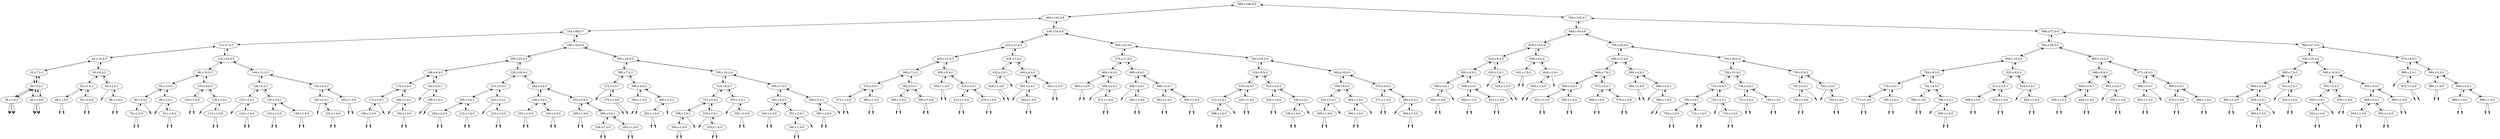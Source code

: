 digraph Blahblah{
{rank = same ; "588"};
nulll28 [shape=point];
28 -> nulll28;
28[label="28,s:1,h:0"];
28 -> 36[style=dashed];
nullr28 [shape=point];
28 -> nullr28;
36 -> 28;
36[label="36,s:3,h:1"];
36 -> 20[style=dashed];
nulll40 [shape=point];
40 -> nulll40;
40[label="40,s:1,h:0"];
40 -> 36[style=dashed];
nullr40 [shape=point];
40 -> nullr40;
36 -> 40;
20 -> 36;
20[label="20,s:7,h:2"];
20 -> 44[style=dashed];
nulll28 [shape=point];
28 -> nulll28;
28[label="28,s:1,h:0"];
28 -> 36[style=dashed];
nullr28 [shape=point];
28 -> nullr28;
36 -> 28;
36[label="36,s:3,h:1"];
36 -> 20[style=dashed];
nulll40 [shape=point];
40 -> nulll40;
40[label="40,s:1,h:0"];
40 -> 36[style=dashed];
nullr40 [shape=point];
40 -> nullr40;
36 -> 40;
20 -> 36;
44 -> 20;
44[label="44,s:14,h:3"];
44 -> 72[style=dashed];
nulll48 [shape=point];
48 -> nulll48;
48[label="48,s:1,h:0"];
48 -> 52[style=dashed];
nullr48 [shape=point];
48 -> nullr48;
52 -> 48;
52[label="52,s:3,h:1"];
52 -> 60[style=dashed];
nulll56 [shape=point];
56 -> nulll56;
56[label="56,s:1,h:0"];
56 -> 52[style=dashed];
nullr56 [shape=point];
56 -> nullr56;
52 -> 56;
60 -> 52;
60[label="60,s:6,h:2"];
60 -> 44[style=dashed];
nulll64 [shape=point];
64 -> nulll64;
64[label="64,s:2,h:1"];
64 -> 60[style=dashed];
nulll68 [shape=point];
68 -> nulll68;
68[label="68,s:1,h:0"];
68 -> 64[style=dashed];
nullr68 [shape=point];
68 -> nullr68;
64 -> 68;
60 -> 64;
44 -> 60;
72 -> 44;
72[label="72,s:37,h:5"];
72 -> 164[style=dashed];
nulll76 [shape=point];
76 -> nulll76;
76[label="76,s:1,h:0"];
76 -> 80[style=dashed];
nullr76 [shape=point];
76 -> nullr76;
80 -> 76;
80[label="80,s:2,h:1"];
80 -> 84[style=dashed];
nullr80 [shape=point];
80 -> nullr80;
84 -> 80;
84[label="84,s:5,h:2"];
84 -> 96[style=dashed];
nulll88 [shape=point];
88 -> nulll88;
88[label="88,s:2,h:1"];
88 -> 84[style=dashed];
nulll92 [shape=point];
92 -> nulll92;
92[label="92,s:1,h:0"];
92 -> 88[style=dashed];
nullr92 [shape=point];
92 -> nullr92;
88 -> 92;
84 -> 88;
96 -> 84;
96[label="96,s:10,h:3"];
96 -> 116[style=dashed];
nulll100 [shape=point];
100 -> nulll100;
100[label="100,s:1,h:0"];
100 -> 104[style=dashed];
nullr100 [shape=point];
100 -> nullr100;
104 -> 100;
104[label="104,s:4,h:2"];
104 -> 96[style=dashed];
nulll108 [shape=point];
108 -> nulll108;
108[label="108,s:2,h:1"];
108 -> 104[style=dashed];
nulll112 [shape=point];
112 -> nulll112;
112[label="112,s:1,h:0"];
112 -> 108[style=dashed];
nullr112 [shape=point];
112 -> nullr112;
108 -> 112;
104 -> 108;
96 -> 104;
116 -> 96;
116[label="116,s:22,h:4"];
116 -> 72[style=dashed];
nulll120 [shape=point];
120 -> nulll120;
120[label="120,s:2,h:1"];
120 -> 128[style=dashed];
nulll124 [shape=point];
124 -> nulll124;
124[label="124,s:1,h:0"];
124 -> 120[style=dashed];
nullr124 [shape=point];
124 -> nullr124;
120 -> 124;
128 -> 120;
128[label="128,s:6,h:2"];
128 -> 144[style=dashed];
nulll132 [shape=point];
132 -> nulll132;
132[label="132,s:1,h:0"];
132 -> 136[style=dashed];
nullr132 [shape=point];
132 -> nullr132;
136 -> 132;
136[label="136,s:3,h:1"];
136 -> 128[style=dashed];
nulll140 [shape=point];
140 -> nulll140;
140[label="140,s:1,h:0"];
140 -> 136[style=dashed];
nullr140 [shape=point];
140 -> nullr140;
136 -> 140;
128 -> 136;
144 -> 128;
144[label="144,s:11,h:3"];
144 -> 116[style=dashed];
nulll148 [shape=point];
148 -> nulll148;
148[label="148,s:2,h:1"];
148 -> 156[style=dashed];
nulll152 [shape=point];
152 -> nulll152;
152[label="152,s:1,h:0"];
152 -> 148[style=dashed];
nullr152 [shape=point];
152 -> nullr152;
148 -> 152;
156 -> 148;
156[label="156,s:4,h:2"];
156 -> 144[style=dashed];
nulll160 [shape=point];
160 -> nulll160;
160[label="160,s:1,h:0"];
160 -> 156[style=dashed];
nullr160 [shape=point];
160 -> nullr160;
156 -> 160;
144 -> 156;
116 -> 144;
72 -> 116;
164 -> 72;
164[label="164,s:88,h:7"];
164 -> 368[style=dashed];
nulll168 [shape=point];
168 -> nulll168;
168[label="168,s:1,h:0"];
168 -> 172[style=dashed];
nullr168 [shape=point];
168 -> nullr168;
172 -> 168;
172[label="172,s:2,h:1"];
172 -> 176[style=dashed];
nullr172 [shape=point];
172 -> nullr172;
176 -> 172;
176[label="176,s:5,h:2"];
176 -> 188[style=dashed];
nulll180 [shape=point];
180 -> nulll180;
180[label="180,s:2,h:1"];
180 -> 176[style=dashed];
nulll184 [shape=point];
184 -> nulll184;
184[label="184,s:1,h:0"];
184 -> 180[style=dashed];
nullr184 [shape=point];
184 -> nullr184;
180 -> 184;
176 -> 180;
188 -> 176;
188[label="188,s:8,h:3"];
188 -> 200[style=dashed];
nulll192 [shape=point];
192 -> nulll192;
192[label="192,s:2,h:1"];
192 -> 188[style=dashed];
nulll196 [shape=point];
196 -> nulll196;
196[label="196,s:1,h:0"];
196 -> 192[style=dashed];
nullr196 [shape=point];
196 -> nullr196;
192 -> 196;
188 -> 192;
200 -> 188;
200[label="200,s:25,h:5"];
200 -> 268[style=dashed];
nulll204 [shape=point];
204 -> nulll204;
204[label="204,s:1,h:0"];
204 -> 208[style=dashed];
nullr204 [shape=point];
204 -> nullr204;
208 -> 204;
208[label="208,s:3,h:1"];
208 -> 216[style=dashed];
nulll212 [shape=point];
212 -> nulll212;
212[label="212,s:1,h:0"];
212 -> 208[style=dashed];
nullr212 [shape=point];
212 -> nullr212;
208 -> 212;
216 -> 208;
216[label="216,s:6,h:2"];
216 -> 228[style=dashed];
nulll220 [shape=point];
220 -> nulll220;
220[label="220,s:2,h:1"];
220 -> 216[style=dashed];
nulll224 [shape=point];
224 -> nulll224;
224[label="224,s:1,h:0"];
224 -> 220[style=dashed];
nullr224 [shape=point];
224 -> nullr224;
220 -> 224;
216 -> 220;
228 -> 216;
228[label="228,s:16,h:4"];
228 -> 200[style=dashed];
nulll232 [shape=point];
232 -> nulll232;
232[label="232,s:1,h:0"];
232 -> 236[style=dashed];
nullr232 [shape=point];
232 -> nullr232;
236 -> 232;
236[label="236,s:3,h:1"];
236 -> 244[style=dashed];
nulll240 [shape=point];
240 -> nulll240;
240[label="240,s:1,h:0"];
240 -> 236[style=dashed];
nullr240 [shape=point];
240 -> nullr240;
236 -> 240;
244 -> 236;
244[label="244,s:9,h:3"];
244 -> 228[style=dashed];
nulll248 [shape=point];
248 -> nulll248;
248[label="248,s:1,h:0"];
248 -> 252[style=dashed];
nullr248 [shape=point];
248 -> nullr248;
252 -> 248;
252[label="252,s:5,h:2"];
252 -> 244[style=dashed];
nulll256 [shape=point];
256 -> nulll256;
256[label="256,s:1,h:0"];
256 -> 260[style=dashed];
nullr256 [shape=point];
256 -> nullr256;
260 -> 256;
260[label="260,s:3,h:1"];
260 -> 252[style=dashed];
nulll264 [shape=point];
264 -> nulll264;
264[label="264,s:1,h:0"];
264 -> 260[style=dashed];
nullr264 [shape=point];
264 -> nullr264;
260 -> 264;
252 -> 260;
244 -> 252;
228 -> 244;
200 -> 228;
268 -> 200;
268[label="268,s:50,h:6"];
268 -> 164[style=dashed];
nulll272 [shape=point];
272 -> nulll272;
272[label="272,s:2,h:1"];
272 -> 280[style=dashed];
nulll276 [shape=point];
276 -> nulll276;
276[label="276,s:1,h:0"];
276 -> 272[style=dashed];
nullr276 [shape=point];
276 -> nullr276;
272 -> 276;
280 -> 272;
280[label="280,s:7,h:3"];
280 -> 300[style=dashed];
nulll284 [shape=point];
284 -> nulll284;
284[label="284,s:1,h:0"];
284 -> 288[style=dashed];
nullr284 [shape=point];
284 -> nullr284;
288 -> 284;
288[label="288,s:4,h:2"];
288 -> 280[style=dashed];
nulll292 [shape=point];
292 -> nulll292;
292[label="292,s:1,h:0"];
292 -> 296[style=dashed];
nullr292 [shape=point];
292 -> nullr292;
296 -> 292;
296[label="296,s:2,h:1"];
296 -> 288[style=dashed];
nullr296 [shape=point];
296 -> nullr296;
288 -> 296;
280 -> 288;
300 -> 280;
300[label="300,s:24,h:5"];
300 -> 268[style=dashed];
nulll304 [shape=point];
304 -> nulll304;
304[label="304,s:1,h:0"];
304 -> 308[style=dashed];
nullr304 [shape=point];
304 -> nullr304;
308 -> 304;
308[label="308,s:2,h:1"];
308 -> 312[style=dashed];
nullr308 [shape=point];
308 -> nullr308;
312 -> 308;
312[label="312,s:5,h:2"];
312 -> 324[style=dashed];
nulll316 [shape=point];
316 -> nulll316;
316[label="316,s:2,h:1"];
316 -> 312[style=dashed];
nulll320 [shape=point];
320 -> nulll320;
320[label="320,s:1,h:0"];
320 -> 316[style=dashed];
nullr320 [shape=point];
320 -> nullr320;
316 -> 320;
312 -> 316;
324 -> 312;
324[label="324,s:8,h:3"];
324 -> 336[style=dashed];
nulll328 [shape=point];
328 -> nulll328;
328[label="328,s:2,h:1"];
328 -> 324[style=dashed];
nulll332 [shape=point];
332 -> nulll332;
332[label="332,s:1,h:0"];
332 -> 328[style=dashed];
nullr332 [shape=point];
332 -> nullr332;
328 -> 332;
324 -> 328;
336 -> 324;
336[label="336,s:16,h:4"];
336 -> 300[style=dashed];
nulll340 [shape=point];
340 -> nulll340;
340[label="340,s:1,h:0"];
340 -> 344[style=dashed];
nullr340 [shape=point];
340 -> nullr340;
344 -> 340;
344[label="344,s:4,h:2"];
344 -> 356[style=dashed];
nulll348 [shape=point];
348 -> nulll348;
348[label="348,s:1,h:0"];
348 -> 352[style=dashed];
nullr348 [shape=point];
348 -> nullr348;
352 -> 348;
352[label="352,s:2,h:1"];
352 -> 344[style=dashed];
nullr352 [shape=point];
352 -> nullr352;
344 -> 352;
356 -> 344;
356[label="356,s:7,h:3"];
356 -> 336[style=dashed];
nulll360 [shape=point];
360 -> nulll360;
360[label="360,s:1,h:0"];
360 -> 364[style=dashed];
nullr360 [shape=point];
360 -> nullr360;
364 -> 360;
364[label="364,s:2,h:1"];
364 -> 356[style=dashed];
nullr364 [shape=point];
364 -> nullr364;
356 -> 364;
336 -> 356;
300 -> 336;
268 -> 300;
164 -> 268;
368 -> 164;
368[label="368,s:143,h:8"];
368 -> 588[style=dashed];
nulll372 [shape=point];
372 -> nulll372;
372[label="372,s:1,h:0"];
372 -> 376[style=dashed];
nullr372 [shape=point];
372 -> nullr372;
376 -> 372;
376[label="376,s:3,h:1"];
376 -> 384[style=dashed];
nulll380 [shape=point];
380 -> nulll380;
380[label="380,s:1,h:0"];
380 -> 376[style=dashed];
nullr380 [shape=point];
380 -> nullr380;
376 -> 380;
384 -> 376;
384[label="384,s:7,h:2"];
384 -> 400[style=dashed];
nulll388 [shape=point];
388 -> nulll388;
388[label="388,s:1,h:0"];
388 -> 392[style=dashed];
nullr388 [shape=point];
388 -> nullr388;
392 -> 388;
392[label="392,s:3,h:1"];
392 -> 384[style=dashed];
nulll396 [shape=point];
396 -> nulll396;
396[label="396,s:1,h:0"];
396 -> 392[style=dashed];
nullr396 [shape=point];
396 -> nullr396;
392 -> 396;
384 -> 392;
400 -> 384;
400[label="400,s:13,h:3"];
400 -> 424[style=dashed];
nulll404 [shape=point];
404 -> nulll404;
404[label="404,s:1,h:0"];
404 -> 408[style=dashed];
nullr404 [shape=point];
404 -> nullr404;
408 -> 404;
408[label="408,s:5,h:2"];
408 -> 400[style=dashed];
nulll412 [shape=point];
412 -> nulll412;
412[label="412,s:1,h:0"];
412 -> 416[style=dashed];
nullr412 [shape=point];
412 -> nullr412;
416 -> 412;
416[label="416,s:3,h:1"];
416 -> 408[style=dashed];
nulll420 [shape=point];
420 -> nulll420;
420[label="420,s:1,h:0"];
420 -> 416[style=dashed];
nullr420 [shape=point];
420 -> nullr420;
416 -> 420;
408 -> 416;
400 -> 408;
424 -> 400;
424[label="424,s:21,h:4"];
424 -> 456[style=dashed];
nulll428 [shape=point];
428 -> nulll428;
428[label="428,s:1,h:0"];
428 -> 432[style=dashed];
nullr428 [shape=point];
428 -> nullr428;
432 -> 428;
432[label="432,s:2,h:1"];
432 -> 436[style=dashed];
nullr432 [shape=point];
432 -> nullr432;
436 -> 432;
436[label="436,s:7,h:3"];
436 -> 424[style=dashed];
nulll440 [shape=point];
440 -> nulll440;
440[label="440,s:2,h:1"];
440 -> 448[style=dashed];
nulll444 [shape=point];
444 -> nulll444;
444[label="444,s:1,h:0"];
444 -> 440[style=dashed];
nullr444 [shape=point];
444 -> nullr444;
440 -> 444;
448 -> 440;
448[label="448,s:4,h:2"];
448 -> 436[style=dashed];
nulll452 [shape=point];
452 -> nulll452;
452[label="452,s:1,h:0"];
452 -> 448[style=dashed];
nullr452 [shape=point];
452 -> nullr452;
448 -> 452;
436 -> 448;
424 -> 436;
456 -> 424;
456[label="456,s:54,h:6"];
456 -> 368[style=dashed];
nulll460 [shape=point];
460 -> nulll460;
460[label="460,s:1,h:0"];
460 -> 464[style=dashed];
nullr460 [shape=point];
460 -> nullr460;
464 -> 460;
464[label="464,s:4,h:2"];
464 -> 476[style=dashed];
nulll468 [shape=point];
468 -> nulll468;
468[label="468,s:2,h:1"];
468 -> 464[style=dashed];
nulll472 [shape=point];
472 -> nulll472;
472[label="472,s:1,h:0"];
472 -> 468[style=dashed];
nullr472 [shape=point];
472 -> nullr472;
468 -> 472;
464 -> 468;
476 -> 464;
476[label="476,s:11,h:3"];
476 -> 504[style=dashed];
nulll480 [shape=point];
480 -> nulll480;
480[label="480,s:2,h:1"];
480 -> 488[style=dashed];
nulll484 [shape=point];
484 -> nulll484;
484[label="484,s:1,h:0"];
484 -> 480[style=dashed];
nullr484 [shape=point];
484 -> nullr484;
480 -> 484;
488 -> 480;
488[label="488,s:6,h:2"];
488 -> 476[style=dashed];
nulll492 [shape=point];
492 -> nulll492;
492[label="492,s:1,h:0"];
492 -> 496[style=dashed];
nullr492 [shape=point];
492 -> nullr492;
496 -> 492;
496[label="496,s:3,h:1"];
496 -> 488[style=dashed];
nulll500 [shape=point];
500 -> nulll500;
500[label="500,s:1,h:0"];
500 -> 496[style=dashed];
nullr500 [shape=point];
500 -> nullr500;
496 -> 500;
488 -> 496;
476 -> 488;
504 -> 476;
504[label="504,s:32,h:5"];
504 -> 456[style=dashed];
nulll508 [shape=point];
508 -> nulll508;
508[label="508,s:1,h:0"];
508 -> 512[style=dashed];
nullr508 [shape=point];
508 -> nullr508;
512 -> 508;
512[label="512,s:2,h:1"];
512 -> 516[style=dashed];
nullr512 [shape=point];
512 -> nullr512;
516 -> 512;
516[label="516,s:4,h:2"];
516 -> 524[style=dashed];
nulll520 [shape=point];
520 -> nulll520;
520[label="520,s:1,h:0"];
520 -> 516[style=dashed];
nullr520 [shape=point];
520 -> nullr520;
516 -> 520;
524 -> 516;
524[label="524,s:9,h:3"];
524 -> 544[style=dashed];
nulll528 [shape=point];
528 -> nulll528;
528[label="528,s:1,h:0"];
528 -> 532[style=dashed];
nullr528 [shape=point];
528 -> nullr528;
532 -> 528;
532[label="532,s:4,h:2"];
532 -> 524[style=dashed];
nulll536 [shape=point];
536 -> nulll536;
536[label="536,s:1,h:0"];
536 -> 540[style=dashed];
nullr536 [shape=point];
536 -> nullr536;
540 -> 536;
540[label="540,s:2,h:1"];
540 -> 532[style=dashed];
nullr540 [shape=point];
540 -> nullr540;
532 -> 540;
524 -> 532;
544 -> 524;
544[label="544,s:20,h:4"];
544 -> 504[style=dashed];
nulll548 [shape=point];
548 -> nulll548;
548[label="548,s:1,h:0"];
548 -> 552[style=dashed];
nullr548 [shape=point];
548 -> nullr548;
552 -> 548;
552[label="552,s:2,h:1"];
552 -> 556[style=dashed];
nullr552 [shape=point];
552 -> nullr552;
556 -> 552;
556[label="556,s:5,h:2"];
556 -> 568[style=dashed];
nulll560 [shape=point];
560 -> nulll560;
560[label="560,s:1,h:0"];
560 -> 564[style=dashed];
nullr560 [shape=point];
560 -> nullr560;
564 -> 560;
564[label="564,s:2,h:1"];
564 -> 556[style=dashed];
nullr564 [shape=point];
564 -> nullr564;
556 -> 564;
568 -> 556;
568[label="568,s:10,h:3"];
568 -> 544[style=dashed];
nulll572 [shape=point];
572 -> nulll572;
572[label="572,s:1,h:0"];
572 -> 576[style=dashed];
nullr572 [shape=point];
572 -> nullr572;
576 -> 572;
576[label="576,s:4,h:2"];
576 -> 568[style=dashed];
nulll580 [shape=point];
580 -> nulll580;
580[label="580,s:2,h:1"];
580 -> 576[style=dashed];
nulll584 [shape=point];
584 -> nulll584;
584[label="584,s:1,h:0"];
584 -> 580[style=dashed];
nullr584 [shape=point];
584 -> nullr584;
580 -> 584;
576 -> 580;
568 -> 576;
544 -> 568;
504 -> 544;
456 -> 504;
368 -> 456;
588 -> 368;
588[label="588,s:246,h:9"];
nulll592 [shape=point];
592 -> nulll592;
592[label="592,s:1,h:0"];
592 -> 596[style=dashed];
nullr592 [shape=point];
592 -> nullr592;
596 -> 592;
596[label="596,s:2,h:1"];
596 -> 600[style=dashed];
nullr596 [shape=point];
596 -> nullr596;
600 -> 596;
600[label="600,s:6,h:2"];
600 -> 616[style=dashed];
nulll604 [shape=point];
604 -> nulll604;
604[label="604,s:1,h:0"];
604 -> 608[style=dashed];
nullr604 [shape=point];
604 -> nullr604;
608 -> 604;
608[label="608,s:3,h:1"];
608 -> 600[style=dashed];
nulll612 [shape=point];
612 -> nulll612;
612[label="612,s:1,h:0"];
612 -> 608[style=dashed];
nullr612 [shape=point];
612 -> nullr612;
608 -> 612;
600 -> 608;
616 -> 600;
616[label="616,s:9,h:3"];
616 -> 628[style=dashed];
nulll620 [shape=point];
620 -> nulll620;
620[label="620,s:2,h:1"];
620 -> 616[style=dashed];
nulll624 [shape=point];
624 -> nulll624;
624[label="624,s:1,h:0"];
624 -> 620[style=dashed];
nullr624 [shape=point];
624 -> nullr624;
620 -> 624;
616 -> 620;
628 -> 616;
628[label="628,s:14,h:4"];
628 -> 648[style=dashed];
nulll632 [shape=point];
632 -> nulll632;
632[label="632,s:1,h:0"];
632 -> 636[style=dashed];
nullr632 [shape=point];
632 -> nullr632;
636 -> 632;
636[label="636,s:4,h:2"];
636 -> 628[style=dashed];
nulll640 [shape=point];
640 -> nulll640;
640[label="640,s:1,h:0"];
640 -> 644[style=dashed];
nullr640 [shape=point];
640 -> nullr640;
644 -> 640;
644[label="644,s:2,h:1"];
644 -> 636[style=dashed];
nullr644 [shape=point];
644 -> nullr644;
636 -> 644;
628 -> 636;
648 -> 628;
648[label="648,s:44,h:6"];
648 -> 768[style=dashed];
nulll652 [shape=point];
652 -> nulll652;
652[label="652,s:1,h:0"];
652 -> 656[style=dashed];
nullr652 [shape=point];
652 -> nullr652;
656 -> 652;
656[label="656,s:3,h:1"];
656 -> 664[style=dashed];
nulll660 [shape=point];
660 -> nulll660;
660[label="660,s:1,h:0"];
660 -> 656[style=dashed];
nullr660 [shape=point];
660 -> nullr660;
656 -> 660;
664 -> 656;
664[label="664,s:7,h:2"];
664 -> 680[style=dashed];
nulll668 [shape=point];
668 -> nulll668;
668[label="668,s:1,h:0"];
668 -> 672[style=dashed];
nullr668 [shape=point];
668 -> nullr668;
672 -> 668;
672[label="672,s:3,h:1"];
672 -> 664[style=dashed];
nulll676 [shape=point];
676 -> nulll676;
676[label="676,s:1,h:0"];
676 -> 672[style=dashed];
nullr676 [shape=point];
676 -> nullr676;
672 -> 676;
664 -> 672;
680 -> 664;
680[label="680,s:12,h:3"];
680 -> 700[style=dashed];
nulll684 [shape=point];
684 -> nulll684;
684[label="684,s:1,h:0"];
684 -> 688[style=dashed];
nullr684 [shape=point];
684 -> nullr684;
688 -> 684;
688[label="688,s:4,h:2"];
688 -> 680[style=dashed];
nulll692 [shape=point];
692 -> nulll692;
692[label="692,s:2,h:1"];
692 -> 688[style=dashed];
nulll696 [shape=point];
696 -> nulll696;
696[label="696,s:1,h:0"];
696 -> 692[style=dashed];
nullr696 [shape=point];
696 -> nullr696;
692 -> 696;
688 -> 692;
680 -> 688;
700 -> 680;
700[label="700,s:29,h:5"];
700 -> 648[style=dashed];
nulll704 [shape=point];
704 -> nulll704;
704[label="704,s:1,h:0"];
704 -> 708[style=dashed];
nullr704 [shape=point];
704 -> nullr704;
708 -> 704;
708[label="708,s:3,h:1"];
708 -> 716[style=dashed];
nulll712 [shape=point];
712 -> nulll712;
712[label="712,s:1,h:0"];
712 -> 708[style=dashed];
nullr712 [shape=point];
712 -> nullr712;
708 -> 712;
716 -> 708;
716[label="716,s:6,h:2"];
716 -> 728[style=dashed];
nulll720 [shape=point];
720 -> nulll720;
720[label="720,s:2,h:1"];
720 -> 716[style=dashed];
nulll724 [shape=point];
724 -> nulll724;
724[label="724,s:1,h:0"];
724 -> 720[style=dashed];
nullr724 [shape=point];
724 -> nullr724;
720 -> 724;
716 -> 720;
728 -> 716;
728[label="728,s:10,h:3"];
728 -> 744[style=dashed];
nulll732 [shape=point];
732 -> nulll732;
732[label="732,s:1,h:0"];
732 -> 736[style=dashed];
nullr732 [shape=point];
732 -> nullr732;
736 -> 732;
736[label="736,s:3,h:1"];
736 -> 728[style=dashed];
nulll740 [shape=point];
740 -> nulll740;
740[label="740,s:1,h:0"];
740 -> 736[style=dashed];
nullr740 [shape=point];
740 -> nullr740;
736 -> 740;
728 -> 736;
744 -> 728;
744[label="744,s:16,h:4"];
744 -> 700[style=dashed];
nulll748 [shape=point];
748 -> nulll748;
748[label="748,s:1,h:0"];
748 -> 752[style=dashed];
nullr748 [shape=point];
748 -> nullr748;
752 -> 748;
752[label="752,s:2,h:1"];
752 -> 756[style=dashed];
nullr752 [shape=point];
752 -> nullr752;
756 -> 752;
756[label="756,s:5,h:2"];
756 -> 744[style=dashed];
nulll760 [shape=point];
760 -> nulll760;
760[label="760,s:2,h:1"];
760 -> 756[style=dashed];
nulll764 [shape=point];
764 -> nulll764;
764[label="764,s:1,h:0"];
764 -> 760[style=dashed];
nullr764 [shape=point];
764 -> nullr764;
760 -> 764;
756 -> 760;
744 -> 756;
700 -> 744;
648 -> 700;
768 -> 648;
768[label="768,s:102,h:7"];
768 -> 588[style=dashed];
nulll772 [shape=point];
772 -> nulll772;
772[label="772,s:1,h:0"];
772 -> 776[style=dashed];
nullr772 [shape=point];
772 -> nullr772;
776 -> 772;
776[label="776,s:3,h:1"];
776 -> 784[style=dashed];
nulll780 [shape=point];
780 -> nulll780;
780[label="780,s:1,h:0"];
780 -> 776[style=dashed];
nullr780 [shape=point];
780 -> nullr780;
776 -> 780;
784 -> 776;
784[label="784,s:8,h:3"];
784 -> 804[style=dashed];
nulll788 [shape=point];
788 -> nulll788;
788[label="788,s:1,h:0"];
788 -> 792[style=dashed];
nullr788 [shape=point];
788 -> nullr788;
792 -> 788;
792[label="792,s:4,h:2"];
792 -> 784[style=dashed];
nulll796 [shape=point];
796 -> nulll796;
796[label="796,s:2,h:1"];
796 -> 792[style=dashed];
nulll800 [shape=point];
800 -> nulll800;
800[label="800,s:1,h:0"];
800 -> 796[style=dashed];
nullr800 [shape=point];
800 -> nullr800;
796 -> 800;
792 -> 796;
784 -> 792;
804 -> 784;
804[label="804,s:15,h:4"];
804 -> 832[style=dashed];
nulll808 [shape=point];
808 -> nulll808;
808[label="808,s:1,h:0"];
808 -> 812[style=dashed];
nullr808 [shape=point];
808 -> nullr808;
812 -> 808;
812[label="812,s:3,h:1"];
812 -> 820[style=dashed];
nulll816 [shape=point];
816 -> nulll816;
816[label="816,s:1,h:0"];
816 -> 812[style=dashed];
nullr816 [shape=point];
816 -> nullr816;
812 -> 816;
820 -> 812;
820[label="820,s:6,h:2"];
820 -> 804[style=dashed];
nulll824 [shape=point];
824 -> nulll824;
824[label="824,s:2,h:1"];
824 -> 820[style=dashed];
nulll828 [shape=point];
828 -> nulll828;
828[label="828,s:1,h:0"];
828 -> 824[style=dashed];
nullr828 [shape=point];
828 -> nullr828;
824 -> 828;
820 -> 824;
804 -> 820;
832 -> 804;
832[label="832,s:29,h:5"];
832 -> 888[style=dashed];
nulll836 [shape=point];
836 -> nulll836;
836[label="836,s:1,h:0"];
836 -> 840[style=dashed];
nullr836 [shape=point];
836 -> nullr836;
840 -> 836;
840[label="840,s:3,h:1"];
840 -> 848[style=dashed];
nulll844 [shape=point];
844 -> nulll844;
844[label="844,s:1,h:0"];
844 -> 840[style=dashed];
nullr844 [shape=point];
844 -> nullr844;
840 -> 844;
848 -> 840;
848[label="848,s:6,h:2"];
848 -> 860[style=dashed];
nulll852 [shape=point];
852 -> nulll852;
852[label="852,s:2,h:1"];
852 -> 848[style=dashed];
nulll856 [shape=point];
856 -> nulll856;
856[label="856,s:1,h:0"];
856 -> 852[style=dashed];
nullr856 [shape=point];
856 -> nullr856;
852 -> 856;
848 -> 852;
860 -> 848;
860[label="860,s:13,h:3"];
860 -> 832[style=dashed];
nulll864 [shape=point];
864 -> nulll864;
864[label="864,s:1,h:0"];
864 -> 868[style=dashed];
nullr864 [shape=point];
864 -> nullr864;
868 -> 864;
868[label="868,s:2,h:1"];
868 -> 872[style=dashed];
nullr868 [shape=point];
868 -> nullr868;
872 -> 868;
872[label="872,s:6,h:2"];
872 -> 860[style=dashed];
nulll876 [shape=point];
876 -> nulll876;
876[label="876,s:1,h:0"];
876 -> 880[style=dashed];
nullr876 [shape=point];
876 -> nullr876;
880 -> 876;
880[label="880,s:3,h:1"];
880 -> 872[style=dashed];
nulll884 [shape=point];
884 -> nulll884;
884[label="884,s:1,h:0"];
884 -> 880[style=dashed];
nullr884 [shape=point];
884 -> nullr884;
880 -> 884;
872 -> 880;
860 -> 872;
832 -> 860;
888 -> 832;
888[label="888,s:57,h:6"];
888 -> 768[style=dashed];
nulll892 [shape=point];
892 -> nulll892;
892[label="892,s:1,h:0"];
892 -> 896[style=dashed];
nullr892 [shape=point];
892 -> nullr892;
896 -> 892;
896[label="896,s:4,h:2"];
896 -> 908[style=dashed];
nulll900 [shape=point];
900 -> nulll900;
900[label="900,s:1,h:0"];
900 -> 904[style=dashed];
nullr900 [shape=point];
900 -> nullr900;
904 -> 900;
904[label="904,s:2,h:1"];
904 -> 896[style=dashed];
nullr904 [shape=point];
904 -> nullr904;
896 -> 904;
908 -> 896;
908[label="908,s:7,h:3"];
908 -> 920[style=dashed];
nulll912 [shape=point];
912 -> nulll912;
912[label="912,s:2,h:1"];
912 -> 908[style=dashed];
nulll916 [shape=point];
916 -> nulll916;
916[label="916,s:1,h:0"];
916 -> 912[style=dashed];
nullr916 [shape=point];
916 -> nullr916;
912 -> 916;
908 -> 912;
920 -> 908;
920[label="920,s:18,h:4"];
920 -> 964[style=dashed];
nulll924 [shape=point];
924 -> nulll924;
924[label="924,s:1,h:0"];
924 -> 928[style=dashed];
nullr924 [shape=point];
924 -> nullr924;
928 -> 924;
928[label="928,s:2,h:1"];
928 -> 932[style=dashed];
nullr928 [shape=point];
928 -> nullr928;
932 -> 928;
932[label="932,s:4,h:2"];
932 -> 940[style=dashed];
nulll936 [shape=point];
936 -> nulll936;
936[label="936,s:1,h:0"];
936 -> 932[style=dashed];
nullr936 [shape=point];
936 -> nullr936;
932 -> 936;
940 -> 932;
940[label="940,s:10,h:3"];
940 -> 920[style=dashed];
nulll944 [shape=point];
944 -> nulll944;
944[label="944,s:1,h:0"];
944 -> 948[style=dashed];
nullr944 [shape=point];
944 -> nullr944;
948 -> 944;
948[label="948,s:3,h:1"];
948 -> 956[style=dashed];
nulll952 [shape=point];
952 -> nulll952;
952[label="952,s:1,h:0"];
952 -> 948[style=dashed];
nullr952 [shape=point];
952 -> nullr952;
948 -> 952;
956 -> 948;
956[label="956,s:5,h:2"];
956 -> 940[style=dashed];
nulll960 [shape=point];
960 -> nulll960;
960[label="960,s:1,h:0"];
960 -> 956[style=dashed];
nullr960 [shape=point];
960 -> nullr960;
956 -> 960;
940 -> 956;
920 -> 940;
964 -> 920;
964[label="964,s:27,h:5"];
964 -> 888[style=dashed];
nulll968 [shape=point];
968 -> nulll968;
968[label="968,s:2,h:1"];
968 -> 976[style=dashed];
nulll972 [shape=point];
972 -> nulll972;
972[label="972,s:1,h:0"];
972 -> 968[style=dashed];
nullr972 [shape=point];
972 -> nullr972;
968 -> 972;
976 -> 968;
976[label="976,s:8,h:3"];
976 -> 964[style=dashed];
nulll980 [shape=point];
980 -> nulll980;
980[label="980,s:1,h:0"];
980 -> 984[style=dashed];
nullr980 [shape=point];
980 -> nullr980;
984 -> 980;
984[label="984,s:5,h:2"];
984 -> 976[style=dashed];
nulll988 [shape=point];
988 -> nulll988;
988[label="988,s:1,h:0"];
988 -> 992[style=dashed];
nullr988 [shape=point];
988 -> nullr988;
992 -> 988;
992[label="992,s:3,h:1"];
992 -> 984[style=dashed];
nulll996 [shape=point];
996 -> nulll996;
996[label="996,s:1,h:0"];
996 -> 992[style=dashed];
nullr996 [shape=point];
996 -> nullr996;
992 -> 996;
984 -> 992;
976 -> 984;
964 -> 976;
888 -> 964;
768 -> 888;
588 -> 768;
}